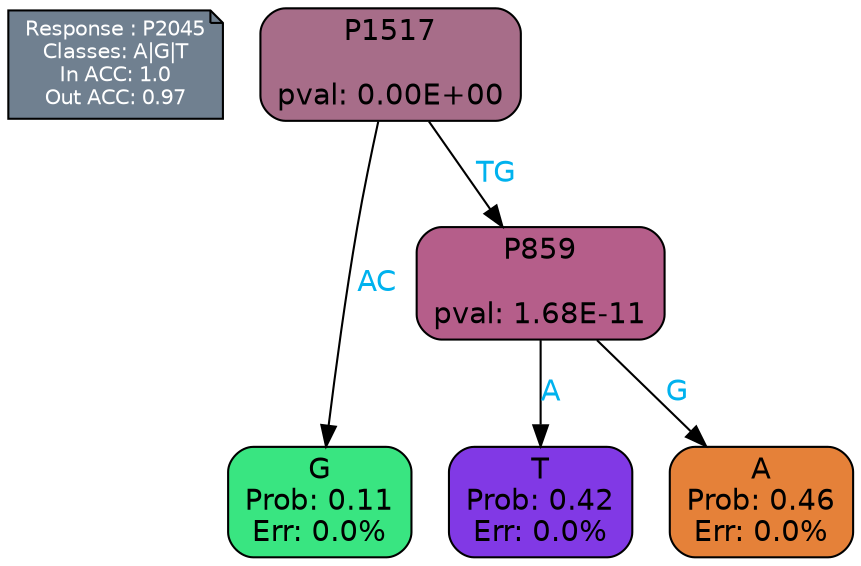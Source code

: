 digraph Tree {
node [shape=box, style="filled, rounded", color="black", fontname=helvetica] ;
graph [ranksep=equally, splines=polylines, bgcolor=transparent, dpi=600] ;
edge [fontname=helvetica] ;
LEGEND [label="Response : P2045
Classes: A|G|T
In ACC: 1.0
Out ACC: 0.97
",shape=note,align=left,style=filled,fillcolor="slategray",fontcolor="white",fontsize=10];1 [label="P1517

pval: 0.00E+00", fillcolor="#a76d89"] ;
2 [label="G
Prob: 0.11
Err: 0.0%", fillcolor="#39e581"] ;
3 [label="P859

pval: 1.68E-11", fillcolor="#b55e8a"] ;
4 [label="T
Prob: 0.42
Err: 0.0%", fillcolor="#8139e5"] ;
5 [label="A
Prob: 0.46
Err: 0.0%", fillcolor="#e58139"] ;
1 -> 2 [label="AC",fontcolor=deepskyblue2] ;
1 -> 3 [label="TG",fontcolor=deepskyblue2] ;
3 -> 4 [label="A",fontcolor=deepskyblue2] ;
3 -> 5 [label="G",fontcolor=deepskyblue2] ;
{rank = same; 2;4;5;}{rank = same; LEGEND;1;}}